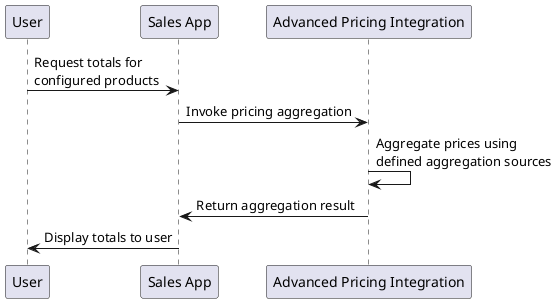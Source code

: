 @startuml
participant "User" as user
participant "Sales App" as salesApp
participant "Advanced Pricing Integration" as cspsi

user -> salesApp : Request totals for\nconfigured products
salesApp -> cspsi : Invoke pricing aggregation
cspsi -> cspsi : Aggregate prices using\ndefined aggregation sources
cspsi -> salesApp : Return aggregation result
salesApp -> user : Display totals to user

@enduml
